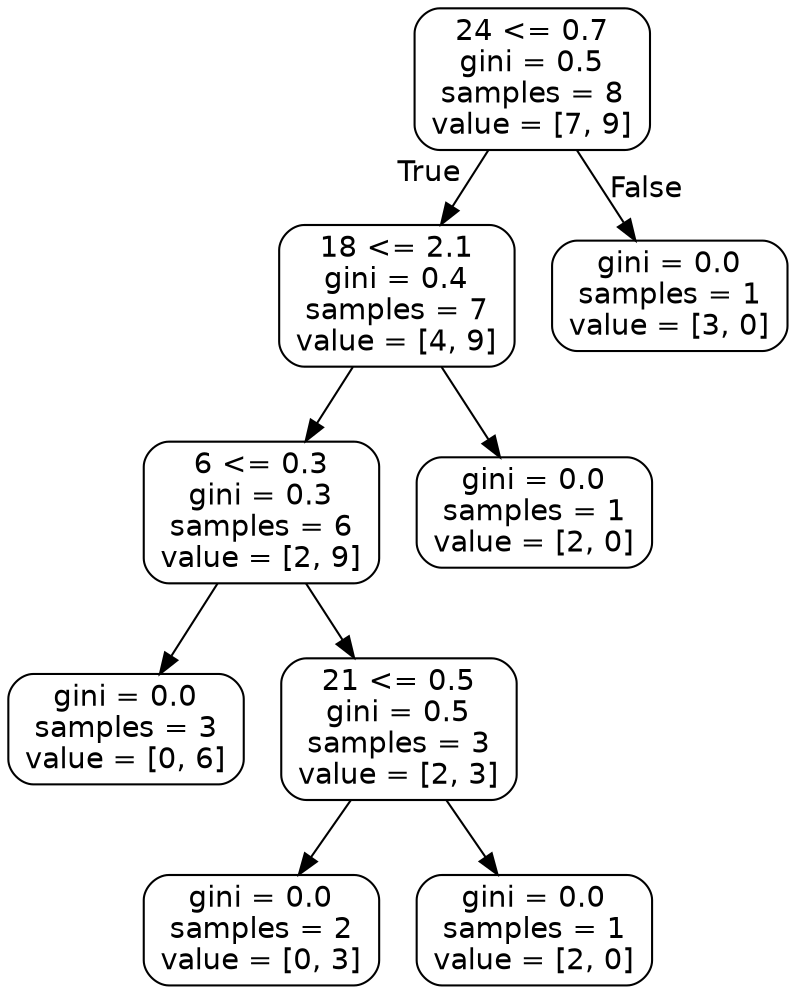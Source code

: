digraph Tree {
node [shape=box, style="rounded", color="black", fontname=helvetica] ;
edge [fontname=helvetica] ;
0 [label="24 <= 0.7\ngini = 0.5\nsamples = 8\nvalue = [7, 9]"] ;
1 [label="18 <= 2.1\ngini = 0.4\nsamples = 7\nvalue = [4, 9]"] ;
0 -> 1 [labeldistance=2.5, labelangle=45, headlabel="True"] ;
2 [label="6 <= 0.3\ngini = 0.3\nsamples = 6\nvalue = [2, 9]"] ;
1 -> 2 ;
3 [label="gini = 0.0\nsamples = 3\nvalue = [0, 6]"] ;
2 -> 3 ;
4 [label="21 <= 0.5\ngini = 0.5\nsamples = 3\nvalue = [2, 3]"] ;
2 -> 4 ;
5 [label="gini = 0.0\nsamples = 2\nvalue = [0, 3]"] ;
4 -> 5 ;
6 [label="gini = 0.0\nsamples = 1\nvalue = [2, 0]"] ;
4 -> 6 ;
7 [label="gini = 0.0\nsamples = 1\nvalue = [2, 0]"] ;
1 -> 7 ;
8 [label="gini = 0.0\nsamples = 1\nvalue = [3, 0]"] ;
0 -> 8 [labeldistance=2.5, labelangle=-45, headlabel="False"] ;
}